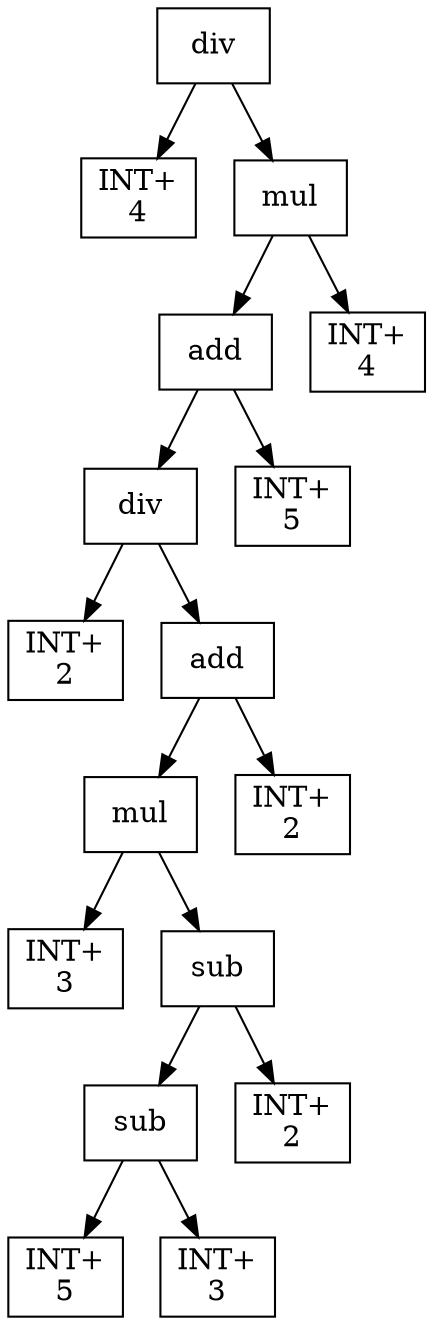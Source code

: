 digraph expr {
  node [shape=box];
  n1 [label="div"];
  n2 [label="INT+\n4"];
  n3 [label="mul"];
  n4 [label="add"];
  n5 [label="div"];
  n6 [label="INT+\n2"];
  n7 [label="add"];
  n8 [label="mul"];
  n9 [label="INT+\n3"];
  n10 [label="sub"];
  n11 [label="sub"];
  n12 [label="INT+\n5"];
  n13 [label="INT+\n3"];
  n11 -> n12;
  n11 -> n13;
  n14 [label="INT+\n2"];
  n10 -> n11;
  n10 -> n14;
  n8 -> n9;
  n8 -> n10;
  n15 [label="INT+\n2"];
  n7 -> n8;
  n7 -> n15;
  n5 -> n6;
  n5 -> n7;
  n16 [label="INT+\n5"];
  n4 -> n5;
  n4 -> n16;
  n17 [label="INT+\n4"];
  n3 -> n4;
  n3 -> n17;
  n1 -> n2;
  n1 -> n3;
}